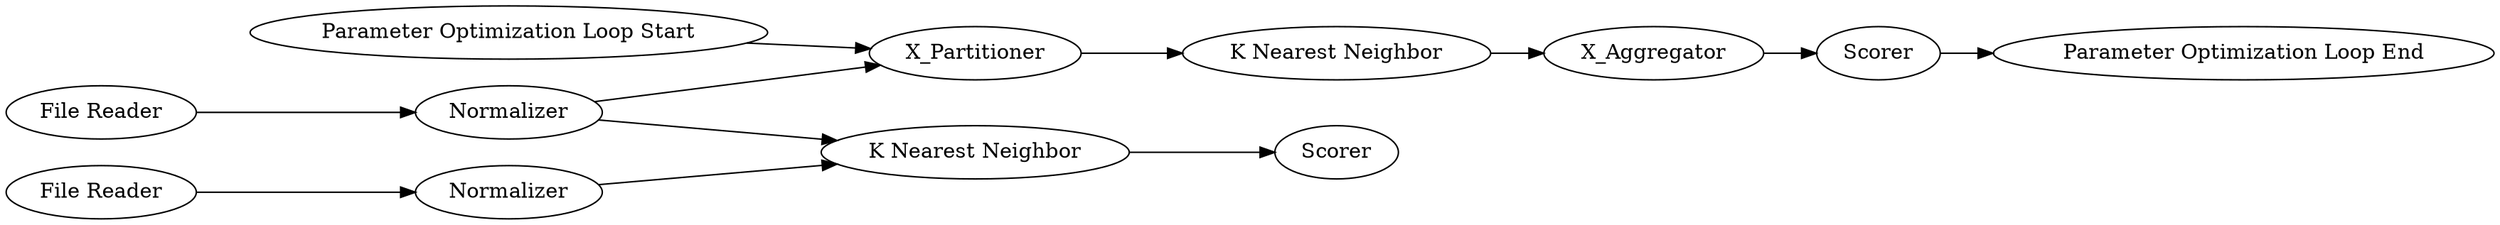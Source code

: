 digraph {
	32 -> 2
	2 -> 26
	21 -> 2
	30 -> 33
	31 -> 29
	1 -> 27
	24 -> 32
	27 -> 22
	32 -> 31
	26 -> 1
	33 -> 31
	24 [label="File Reader"]
	27 [label=Scorer]
	30 [label="File Reader"]
	1 [label=X_Aggregator]
	22 [label="Parameter Optimization Loop End"]
	29 [label=Scorer]
	31 [label="K Nearest Neighbor"]
	26 [label="K Nearest Neighbor"]
	21 [label="Parameter Optimization Loop Start"]
	33 [label=Normalizer]
	32 [label=Normalizer]
	2 [label=X_Partitioner]
	rankdir=LR
}

